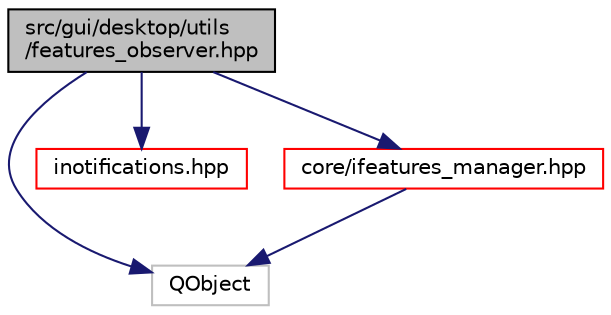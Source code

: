 digraph "src/gui/desktop/utils/features_observer.hpp"
{
 // LATEX_PDF_SIZE
  edge [fontname="Helvetica",fontsize="10",labelfontname="Helvetica",labelfontsize="10"];
  node [fontname="Helvetica",fontsize="10",shape=record];
  Node1 [label="src/gui/desktop/utils\l/features_observer.hpp",height=0.2,width=0.4,color="black", fillcolor="grey75", style="filled", fontcolor="black",tooltip=" "];
  Node1 -> Node2 [color="midnightblue",fontsize="10",style="solid",fontname="Helvetica"];
  Node2 [label="QObject",height=0.2,width=0.4,color="grey75", fillcolor="white", style="filled",tooltip=" "];
  Node1 -> Node3 [color="midnightblue",fontsize="10",style="solid",fontname="Helvetica"];
  Node3 [label="inotifications.hpp",height=0.2,width=0.4,color="red", fillcolor="white", style="filled",URL="$inotifications_8hpp.html",tooltip=" "];
  Node1 -> Node8 [color="midnightblue",fontsize="10",style="solid",fontname="Helvetica"];
  Node8 [label="core/ifeatures_manager.hpp",height=0.2,width=0.4,color="red", fillcolor="white", style="filled",URL="$ifeatures__manager_8hpp.html",tooltip=" "];
  Node8 -> Node2 [color="midnightblue",fontsize="10",style="solid",fontname="Helvetica"];
}
